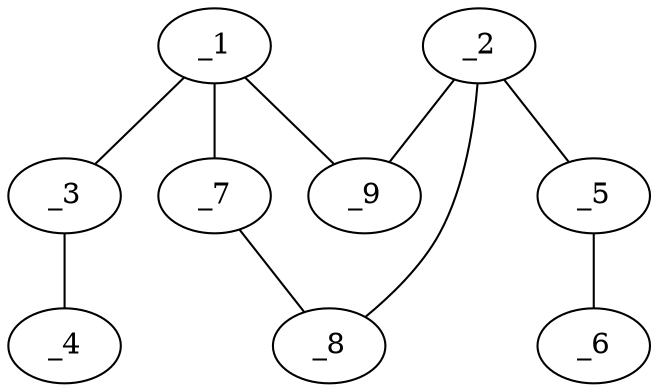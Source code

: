 graph molid650643 {
	_1	 [charge=0,
		chem=1,
		symbol="C  ",
		x="3.0878",
		y="0.8807"];
	_3	 [charge=0,
		chem=1,
		symbol="C  ",
		x="3.0878",
		y="1.8807"];
	_1 -- _3	 [valence=1];
	_7	 [charge=0,
		chem=1,
		symbol="C  ",
		x="3.8968",
		y="0.2929"];
	_1 -- _7	 [valence=2];
	_9	 [charge=0,
		chem=5,
		symbol="S  ",
		x="2.2788",
		y="0.2929"];
	_1 -- _9	 [valence=1];
	_2	 [charge=0,
		chem=1,
		symbol="C  ",
		x="2.5878",
		y="-0.6581"];
	_5	 [charge=0,
		chem=1,
		symbol="C  ",
		x=2,
		y="-1.4672"];
	_2 -- _5	 [valence=1];
	_8	 [charge=0,
		chem=1,
		symbol="C  ",
		x="3.5878",
		y="-0.6581"];
	_2 -- _8	 [valence=2];
	_2 -- _9	 [valence=1];
	_4	 [charge=0,
		chem=5,
		symbol="S  ",
		x="3.9538",
		y="2.3807"];
	_3 -- _4	 [valence=1];
	_6	 [charge=0,
		chem=5,
		symbol="S  ",
		x="2.4067",
		y="-2.3807"];
	_5 -- _6	 [valence=1];
	_7 -- _8	 [valence=1];
}
